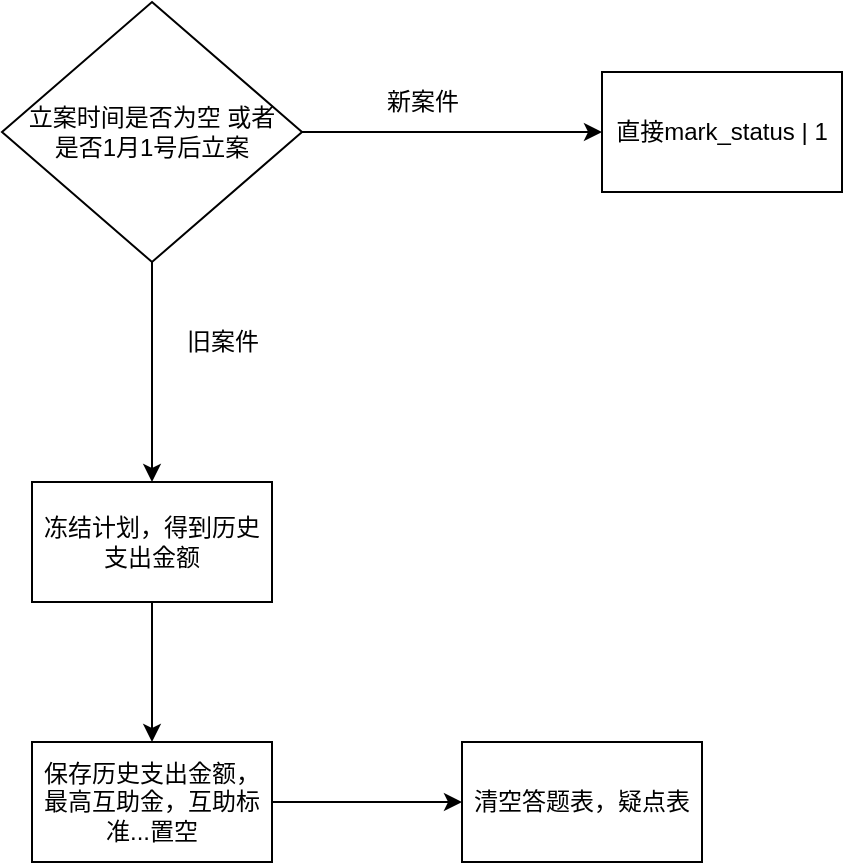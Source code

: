 <mxfile version="14.4.4" type="github">
  <diagram id="2aao6s5FrQBSc6j1XHA0" name="第 1 页">
    <mxGraphModel dx="1108" dy="451" grid="1" gridSize="10" guides="1" tooltips="1" connect="1" arrows="1" fold="1" page="1" pageScale="1" pageWidth="1920" pageHeight="1200" math="0" shadow="0">
      <root>
        <mxCell id="0" />
        <mxCell id="1" parent="0" />
        <mxCell id="gshKzYGQNFyMOPGnbcJn-3" style="edgeStyle=orthogonalEdgeStyle;rounded=0;orthogonalLoop=1;jettySize=auto;html=1;" edge="1" parent="1" source="gshKzYGQNFyMOPGnbcJn-1" target="gshKzYGQNFyMOPGnbcJn-2">
          <mxGeometry relative="1" as="geometry" />
        </mxCell>
        <mxCell id="gshKzYGQNFyMOPGnbcJn-6" style="edgeStyle=orthogonalEdgeStyle;rounded=0;orthogonalLoop=1;jettySize=auto;html=1;entryX=0.5;entryY=0;entryDx=0;entryDy=0;" edge="1" parent="1" source="gshKzYGQNFyMOPGnbcJn-1" target="gshKzYGQNFyMOPGnbcJn-5">
          <mxGeometry relative="1" as="geometry" />
        </mxCell>
        <mxCell id="gshKzYGQNFyMOPGnbcJn-1" value="&lt;div&gt;立案时间是否为空 或者&lt;/div&gt;&lt;div&gt;是否1月1号后立案&lt;br&gt;&lt;/div&gt;" style="rhombus;whiteSpace=wrap;html=1;" vertex="1" parent="1">
          <mxGeometry x="150" y="110" width="150" height="130" as="geometry" />
        </mxCell>
        <mxCell id="gshKzYGQNFyMOPGnbcJn-2" value="直接mark_status | 1" style="rounded=0;whiteSpace=wrap;html=1;" vertex="1" parent="1">
          <mxGeometry x="450" y="145" width="120" height="60" as="geometry" />
        </mxCell>
        <mxCell id="gshKzYGQNFyMOPGnbcJn-4" value="新案件" style="text;html=1;align=center;verticalAlign=middle;resizable=0;points=[];autosize=1;" vertex="1" parent="1">
          <mxGeometry x="335" y="150" width="50" height="20" as="geometry" />
        </mxCell>
        <mxCell id="gshKzYGQNFyMOPGnbcJn-9" style="edgeStyle=orthogonalEdgeStyle;rounded=0;orthogonalLoop=1;jettySize=auto;html=1;entryX=0.5;entryY=0;entryDx=0;entryDy=0;" edge="1" parent="1" source="gshKzYGQNFyMOPGnbcJn-5" target="gshKzYGQNFyMOPGnbcJn-8">
          <mxGeometry relative="1" as="geometry" />
        </mxCell>
        <mxCell id="gshKzYGQNFyMOPGnbcJn-5" value="冻结计划，得到历史支出金额" style="rounded=0;whiteSpace=wrap;html=1;" vertex="1" parent="1">
          <mxGeometry x="165" y="350" width="120" height="60" as="geometry" />
        </mxCell>
        <mxCell id="gshKzYGQNFyMOPGnbcJn-7" value="旧案件" style="text;html=1;align=center;verticalAlign=middle;resizable=0;points=[];autosize=1;" vertex="1" parent="1">
          <mxGeometry x="235" y="270" width="50" height="20" as="geometry" />
        </mxCell>
        <mxCell id="gshKzYGQNFyMOPGnbcJn-11" style="edgeStyle=orthogonalEdgeStyle;rounded=0;orthogonalLoop=1;jettySize=auto;html=1;" edge="1" parent="1" source="gshKzYGQNFyMOPGnbcJn-8" target="gshKzYGQNFyMOPGnbcJn-10">
          <mxGeometry relative="1" as="geometry" />
        </mxCell>
        <mxCell id="gshKzYGQNFyMOPGnbcJn-8" value="保存历史支出金额，最高互助金，互助标准...置空" style="rounded=0;whiteSpace=wrap;html=1;" vertex="1" parent="1">
          <mxGeometry x="165" y="480" width="120" height="60" as="geometry" />
        </mxCell>
        <mxCell id="gshKzYGQNFyMOPGnbcJn-10" value="清空答题表，疑点表" style="rounded=0;whiteSpace=wrap;html=1;" vertex="1" parent="1">
          <mxGeometry x="380" y="480" width="120" height="60" as="geometry" />
        </mxCell>
      </root>
    </mxGraphModel>
  </diagram>
</mxfile>
